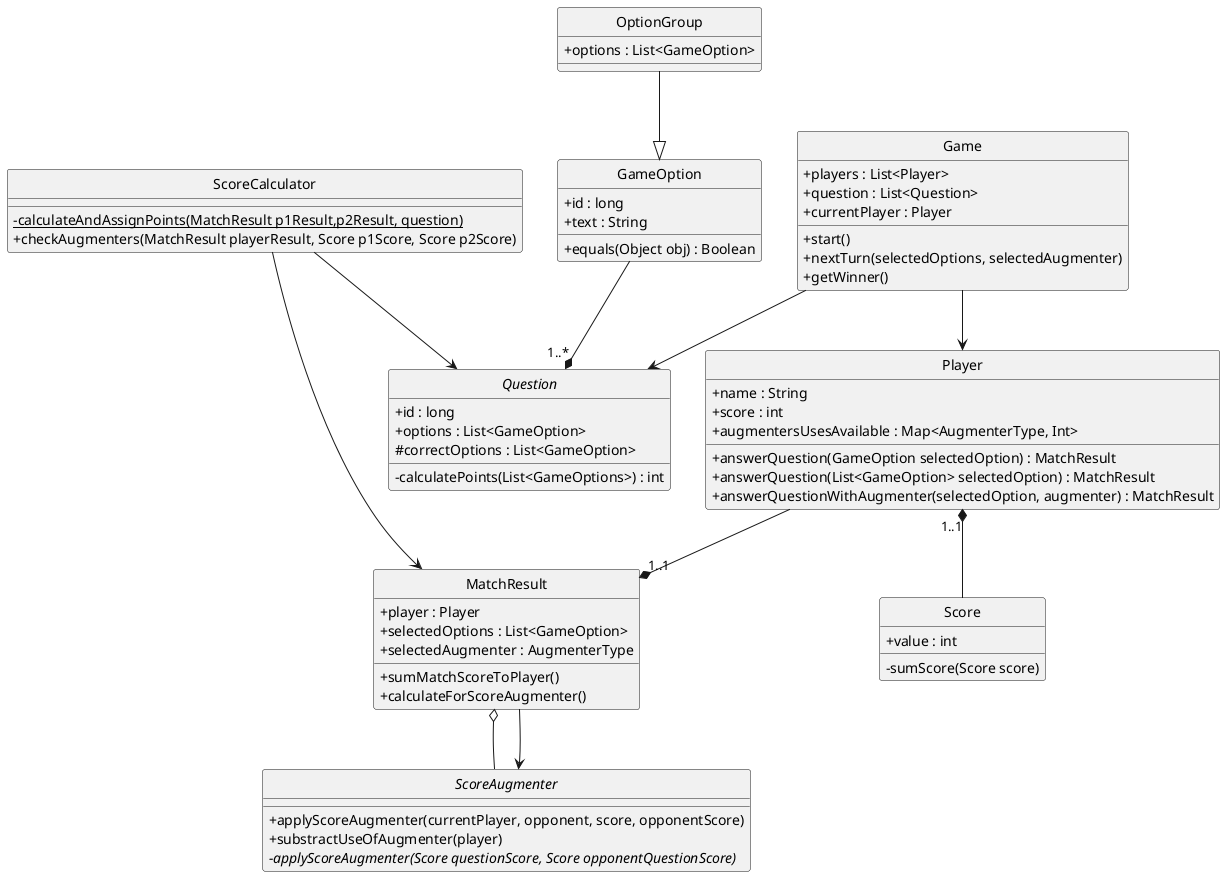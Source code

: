 @startuml DiagramaUML-Clases-TP2
hide circle
skinparam classAttributeIconSize 0

abstract Question{
    + id : long
    + options : List<GameOption>
    # correctOptions : List<GameOption>
    - calculatePoints(List<GameOptions>) : int
}

class GameOption{
    + id : long
	+ text : String
    + equals(Object obj) : Boolean
}

class OptionGroup{
    + options : List<GameOption>
}

class Score{
    + value : int
    - sumScore(Score score)
}

class Game{
    + players : List<Player>
	+ question : List<Question>
	+ currentPlayer : Player
    + start()
    + nextTurn(selectedOptions, selectedAugmenter)
    + getWinner()
}

class MatchResult{
    + player : Player
	+ selectedOptions : List<GameOption> 
	+ selectedAugmenter : AugmenterType 
    + sumMatchScoreToPlayer()
    + calculateForScoreAugmenter()
}

class ScoreCalculator{
    - {static} calculateAndAssignPoints(MatchResult p1Result,p2Result, question)
	+ checkAugmenters(MatchResult playerResult, Score p1Score, Score p2Score)
}

class Player{
    + name : String
	+ score : int
	+ augmentersUsesAvailable : Map<AugmenterType, Int>
    + answerQuestion(GameOption selectedOption) : MatchResult
    + answerQuestion(List<GameOption> selectedOption) : MatchResult
    + answerQuestionWithAugmenter(selectedOption, augmenter) : MatchResult
}

abstract ScoreAugmenter{
    + applyScoreAugmenter(currentPlayer, opponent, score, opponentScore)
    + substractUseOfAugmenter(player)
    - {abstract}applyScoreAugmenter(Score questionScore, Score opponentQuestionScore)
}


Game  --down>  Question
Game --down>  Player

OptionGroup --|> GameOption

ScoreCalculator --right> MatchResult
ScoreCalculator --> Question

MatchResult "1..1"*--up Player
MatchResult o-- ScoreAugmenter
MatchResult --> ScoreAugmenter

Player "1..1"*-- Score

Question "1..*"*--up GameOption

@enduml